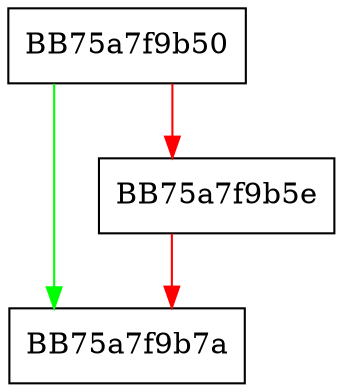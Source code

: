 digraph _Do_call {
  node [shape="box"];
  graph [splines=ortho];
  BB75a7f9b50 -> BB75a7f9b7a [color="green"];
  BB75a7f9b50 -> BB75a7f9b5e [color="red"];
  BB75a7f9b5e -> BB75a7f9b7a [color="red"];
}